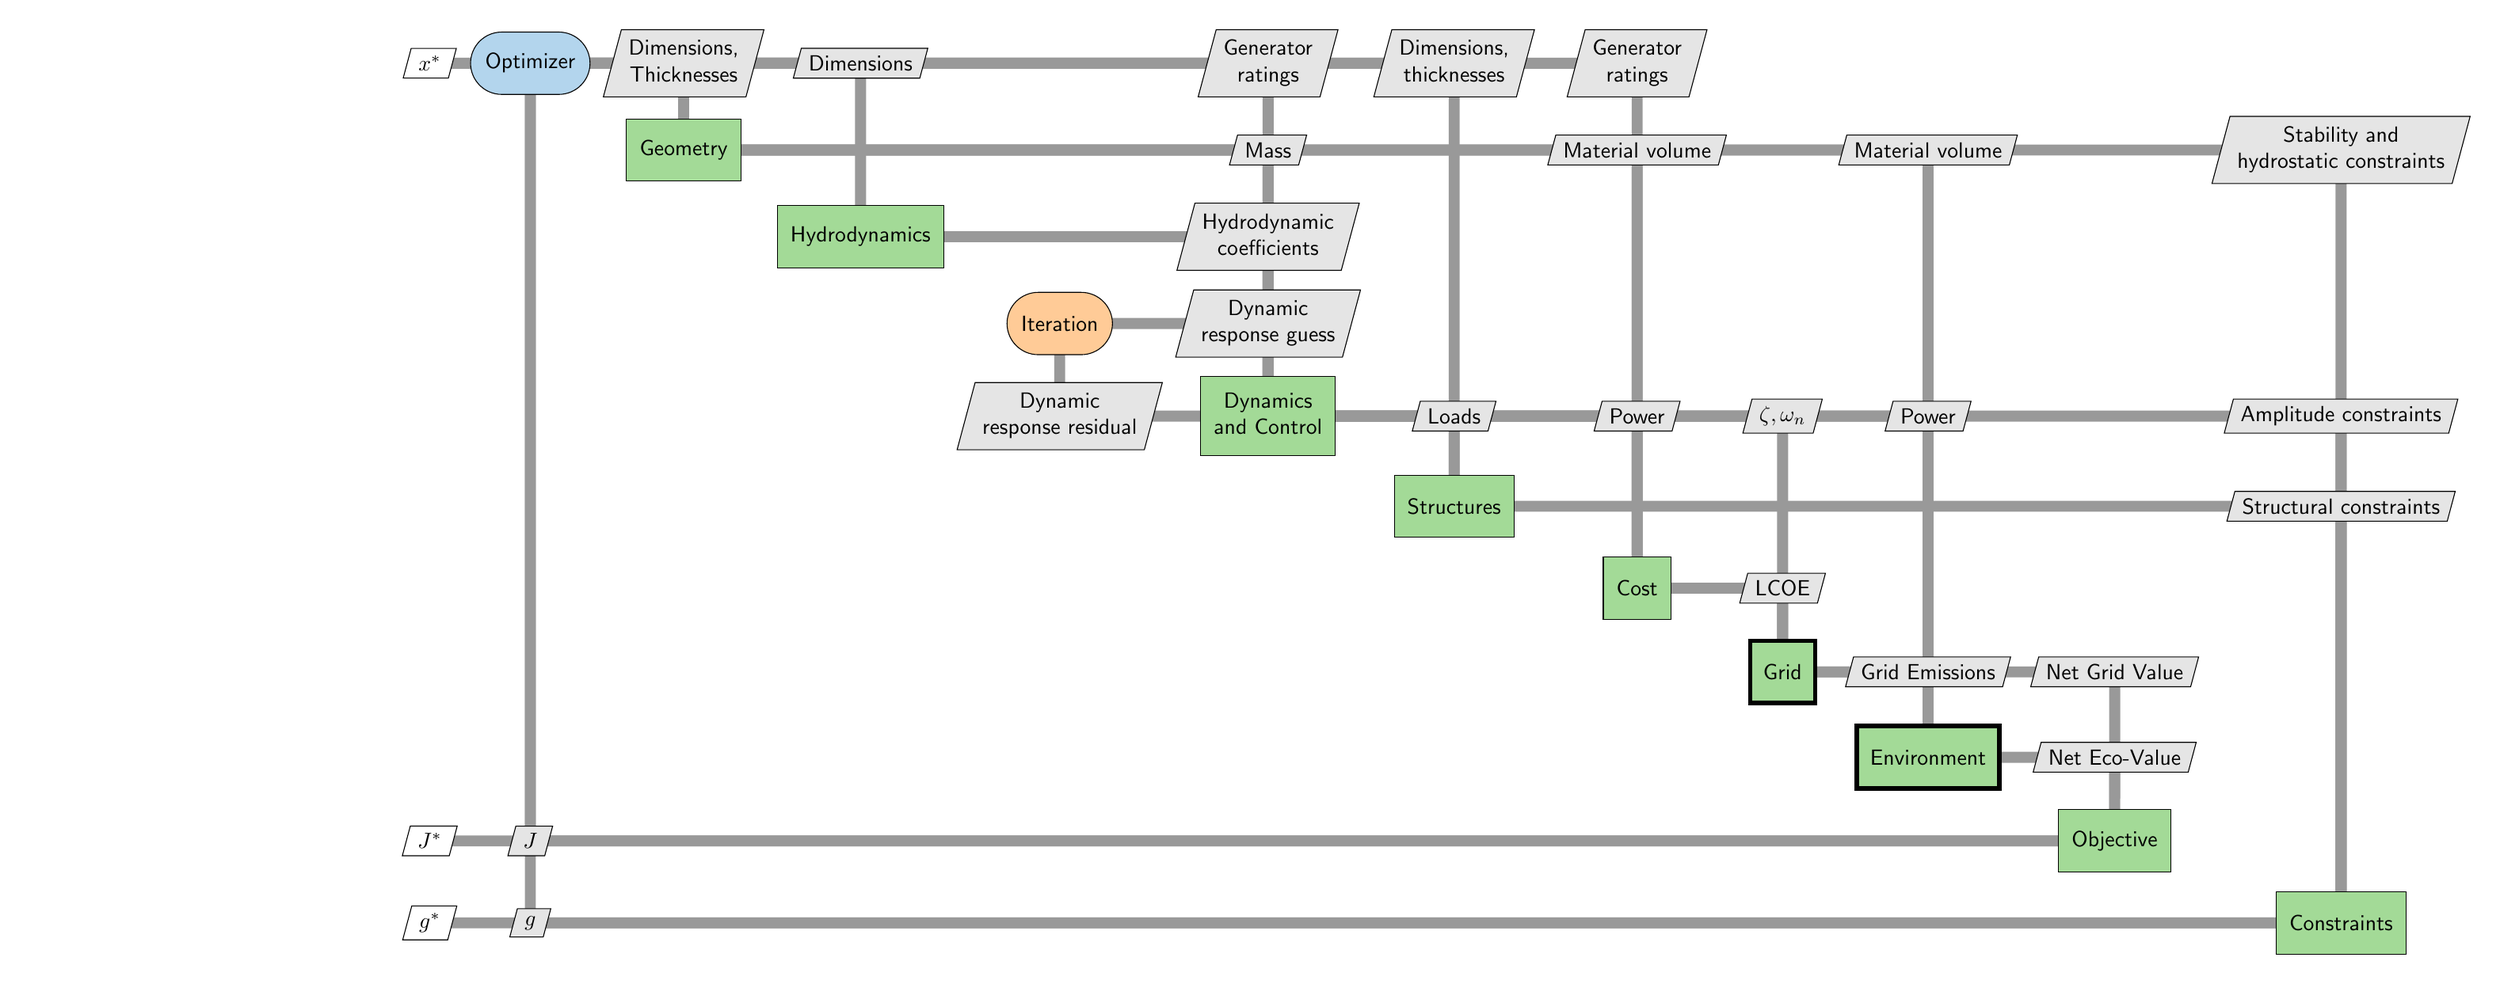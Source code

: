 
%%% Preamble Requirements %%%
% \usepackage{geometry}
% \usepackage{amsfonts}
% \usepackage{amsmath}
% \usepackage{amssymb}
% \usepackage{tikz}

% Optional packages such as sfmath set through python interface
% \usepackage{sfmath}

% \usetikzlibrary{arrows,chains,positioning,scopes,shapes.geometric,shapes.misc,shadows}

%%% End Preamble Requirements %%%

% Define all the styles used to produce XDSMs for MDO

% Tableau 20 color palette, taken from
% https://jrnold.github.io/ggthemes/reference/tableau_color_pal.html
% we use the lighter variants here with 80% opacity
% Blue
\definecolor{red}{HTML}{A0CBE8}
% Orange
\definecolor{orange}{HTML}{FFBE7D}
% Cyan
\definecolor{cyan}{HTML}{86BCB6}
% Green
\definecolor{green}{HTML}{8CD17D}
% Yellow
\definecolor{yellow}{HTML}{F1CE63}
% Salmon
\definecolor{salmon}{HTML}{FF9D9A}

\tikzstyle{every node}=[font=\sffamily,align=center]

\newcommand{\fillOpacity}{80}

% Component shapes
\newcommand{\compShape}{rectangle}
\newcommand{\groupShape}{chamfered rectangle}
\newcommand{\procShape}{rounded rectangle}

% Colors
\newcommand{\explicitColor}{green}
\newcommand{\implicitColor}{salmon}
\newcommand{\optimizationColor}{red} % also used by DOE

% Component types
\tikzstyle{Optimization} = [\procShape,draw,fill=\optimizationColor!\fillOpacity,inner sep=6pt,minimum height=1cm,text badly centered]
\tikzstyle{MDA} = [\procShape,draw,fill=orange!\fillOpacity,inner sep=6pt,minimum height=1cm,text badly centered]
\tikzstyle{DOE} = [\procShape,draw,fill=\optimizationColor!\fillOpacity,inner sep=6pt,minimum height=1cm,text badly centered]
\tikzstyle{SubOptimization} = [\groupShape,draw,fill=\optimizationColor!\fillOpacity,inner sep=6pt,minimum height=1cm,text badly centered]
\tikzstyle{Group} = [\groupShape,draw,fill=\explicitColor!\fillOpacity,inner sep=6pt,minimum height=1cm,text badly centered]
\tikzstyle{ImplicitGroup} = [\groupShape,draw,fill=\implicitColor!\fillOpacity,inner sep=6pt,minimum height=1cm,text badly centered]
\tikzstyle{Function} = [\compShape,draw,fill=\explicitColor!\fillOpacity,inner sep=6pt,minimum height=1cm,text badly centered]
\tikzstyle{OutlineFunction} = [\compShape,draw=black,line width=2pt,fill=\explicitColor!\fillOpacity,inner sep=6pt,minimum height=1cm,text badly centered]
\tikzstyle{ImplicitFunction} = [\compShape,draw,fill=\implicitColor!\fillOpacity,inner sep=6pt,minimum height=1cm,text badly centered]
\tikzstyle{Metamodel} = [\compShape,draw,fill=yellow!\fillOpacity,inner sep=6pt,minimum height=1cm,text badly centered]

%% A simple command to give the repeated structure look for components and data
\tikzstyle{stack} = [double copy shadow={shadow xshift=.75ex, shadow yshift=-.75ex}]
%% A simple command to fade components and data, e.g. demonstrating a sequence of steps in an animation
\tikzstyle{faded} = [draw=black!10,fill=white,text opacity=0.2]

%% Simple fading commands for the lines
\tikzstyle{fadeddata} = [color=black!20]
\tikzstyle{fadedprocess} = [color=black!50]

% Data types
\newcommand{\dataRightAngle}{105}
\newcommand{\dataLeftAngle}{75}

\setlength{\arraycolsep}{0pt} % Becca mod 6/30/25
\tikzstyle{DataInter} = [trapezium,trapezium left angle=\dataLeftAngle,trapezium right angle=\dataRightAngle,draw,fill=black!10]
\tikzstyle{DataIO} = [trapezium,trapezium left angle=\dataLeftAngle,trapezium right angle=\dataRightAngle,draw,fill=white]

% Edges
\tikzstyle{DataLine} = [color=black!40,line width=5pt,line cap=rect]
\tikzstyle{ProcessHV} = [-,line width=1pt,to path={-| (\tikztotarget)}]
\tikzstyle{ProcessHVA} = [->,line width=1pt,to path={-| (\tikztotarget)}]
\tikzstyle{ProcessTip} = [-,line width=1pt]
\tikzstyle{ProcessTipA} = [->, line width=1pt]
\tikzstyle{FadedProcessHV} = [-,line width=1pt,to path={-| (\tikztotarget)},color=black!30]
\tikzstyle{FadedProcessHVA} = [->,line width=1pt,to path={-| (\tikztotarget)},color=black!30]
\tikzstyle{FadedProcessTip} = [-,line width=1pt,color=black!30]
\tikzstyle{FadedProcessTipA} = [->, line width=1pt,color=black!30]

% Matrix options
\tikzstyle{MatrixSetup} = [row sep=3mm, column sep=2mm]

% Declare a background layer for showing node connections
\pgfdeclarelayer{data}
\pgfdeclarelayer{process}
\pgfsetlayers{data,process,main}

% A new command to split the component text over multiple lines

\newcommand{\MultilineComponent}[2]
{
	\begin{minipage}{#1}
	\begin{center}
		#2
	\end{center}
	\end{minipage}
}

\newcommand{\TwolineComponent}[3]
{
	\begin{minipage}{#1}
	\begin{center}
		#2 \linebreak #3
	\end{center}
	\end{minipage}
}

\newcommand{\ThreelineComponent}[4]
{
	\begin{minipage}{#1}
	\begin{center}
		#2 \linebreak #3 \linebreak #4
	\end{center}
	\end{minipage}
}

% A new command to split the component text over multiple columns
\newcommand{\MultiColumnComponent}[5]
{
	\begin{minipage}{#1}
	\begin{center}
	#2 \linebreak #3
	\end{center}
	\begin{minipage}{0.49\textwidth}
	\begin{center}
	#4
	\end{center}
	\end{minipage}
	\begin{minipage}{0.49\textwidth}
	\begin{center}
	#5
	\end{center}
	\end{minipage}
	\end{minipage}
}

\def\arraystretch{1} % Becca 6/29/25 changed this from 1.3 to 1

\begin{tikzpicture}

\matrix[MatrixSetup]{
%Row 0
\node [DataIO] (left_output_opt) {$x^*$};&
\node [Optimization] (opt) {$\text{Optimizer}$};&
\node [DataInter] (opt-geom) {$\begin{array}{c}\text{Dimensions,} \\ \text{Thicknesses}\end{array}$};&
\node [DataInter] (opt-hydro) {$\text{Dimensions}$};&
&
\node [DataInter] (opt-dynam) {$\begin{array}{c}\text{Generator} \\ \text{ratings}\end{array}$};&
\node [DataInter] (opt-struct) {$\begin{array}{c}\text{Dimensions,} \\ \text{thicknesses}\end{array}$};&
\node [DataInter] (opt-cost) {$\begin{array}{c}\text{Generator} \\ \text{ratings}\end{array}$};&
&
&
&
\\
%Row 1
&
&
\node [Function] (geom) {$\text{Geometry}$};&
&
&
\node [DataInter] (geom-dynam) {$\text{Mass}$};&
&
\node [DataInter] (geom-cost) {$\text{Material volume}$};&
&
\node [DataInter] (geom-env) {$\text{Material volume}$};&
&
\node [DataInter] (geom-G) {$\begin{array}{c}\text{Stability and} \\ \text{hydrostatic constraints}\end{array}$};\\
%Row 2
&
&
&
\node [Function] (hydro) {$\text{Hydrodynamics}$};&
&
\node [DataInter] (hydro-dynam) {$\begin{array}{c}\text{Hydrodynamic} \\ \text{coefficients}\end{array}$};&
&
&
&
&
&
\\
%Row 3
&
&
&
&
\node [MDA] (solver) {$\text{Iteration}$};&
\node [DataInter] (solver-dynam) {$\begin{array}{c}\text{Dynamic} \\ \text{response guess}\end{array}$};&
&
&
&
&
&
\\
%Row 4
&
&
&
&
\node [DataInter] (dynam-solver) {$\begin{array}{c}\text{Dynamic} \\ \text{response residual}\end{array}$};&
\node [Function] (dynam) {$\begin{array}{c}\text{Dynamics} \\ \text{and Control}\end{array}$};&
\node [DataInter] (dynam-struct) {$\text{Loads}$};&
\node [DataInter] (dynam-cost) {$\text{Power}$};&
\node [DataInter] (dynam-grid) {$\zeta,\omega_n$};&
\node [DataInter] (dynam-env) {$\text{Power}$};&
&
\node [DataInter] (dynam-G) {$\text{Amplitude constraints}$};\\
%Row 5
&
&
&
&
&
&
\node [Function] (struct) {$\text{Structures}$};&
&
&
&
&
\node [DataInter] (struct-G) {$\text{Structural constraints}$};\\
%Row 6
&
&
&
&
&
&
&
\node [Function] (cost) {$\text{Cost}$};&
\node [DataInter] (cost-grid) {$\text{LCOE}$};&
&
&
\\
%Row 7
&
&
&
&
&
&
&
&
\node [OutlineFunction] (grid) {$\text{Grid}$};&
\node [DataInter] (grid-env) {$\text{Grid Emissions}$};&
\node [DataInter] (grid-F) {$\text{Net Grid Value}$};&
\\
%Row 8
&
&
&
&
&
&
&
&
&
\node [OutlineFunction] (env) {$\text{Environment}$};&
\node [DataInter] (env-F) {$\text{Net Eco-Value}$};&
\\
%Row 9
\node [DataIO] (left_output_F) {$J^*$};&
\node [DataInter] (F-opt) {$J$};&
&
&
&
&
&
&
&
&
\node [Function] (F) {$\text{Objective}$};&
\\
%Row 10
\node [DataIO] (left_output_G) {$g^*$};&
\node [DataInter] (G-opt) {$g$};&
&
&
&
&
&
&
&
&
&
\node [Function] (G) {$\text{Constraints}$};\\
%Row 11
&
&
&
&
&
&
&
&
&
&
&
\\
};

% XDSM process chains


\begin{pgfonlayer}{data}
\path
% Horizontal edges
(opt) edge [DataLine] (opt-geom)
(opt) edge [DataLine] (opt-hydro)
(opt) edge [DataLine] (opt-dynam)
(opt) edge [DataLine] (opt-struct)
(opt) edge [DataLine] (opt-cost)
(solver) edge [DataLine] (solver-dynam)
(dynam) edge [DataLine] (dynam-solver)
(geom) edge [DataLine] (geom-dynam)
(geom) edge [DataLine] (geom-cost)
(geom) edge [DataLine] (geom-env)
(hydro) edge [DataLine] (hydro-dynam)
(dynam) edge [DataLine] (dynam-struct)
(dynam) edge [DataLine] (dynam-cost)
(dynam) edge [DataLine] (dynam-env)
(dynam) edge [DataLine] (dynam-grid)
(cost) edge [DataLine] (cost-grid)
(grid) edge [DataLine] (grid-env)
(geom) edge [DataLine] (geom-G)
(dynam) edge [DataLine] (dynam-G)
(struct) edge [DataLine] (struct-G)
(grid) edge [DataLine] (grid-F)
(env) edge [DataLine] (env-F)
(F) edge [DataLine] (F-opt)
(G) edge [DataLine] (G-opt)
(opt) edge [DataLine] (left_output_opt)
(F) edge [DataLine] (left_output_F)
(G) edge [DataLine] (left_output_G)
% Vertical edges
(opt-geom) edge [DataLine] (geom)
(opt-hydro) edge [DataLine] (hydro)
(opt-dynam) edge [DataLine] (dynam)
(opt-struct) edge [DataLine] (struct)
(opt-cost) edge [DataLine] (cost)
(solver-dynam) edge [DataLine] (dynam)
(dynam-solver) edge [DataLine] (solver)
(geom-dynam) edge [DataLine] (dynam)
(geom-cost) edge [DataLine] (cost)
(geom-env) edge [DataLine] (env)
(hydro-dynam) edge [DataLine] (dynam)
(dynam-struct) edge [DataLine] (struct)
(dynam-cost) edge [DataLine] (cost)
(dynam-env) edge [DataLine] (env)
(dynam-grid) edge [DataLine] (grid)
(cost-grid) edge [DataLine] (grid)
(grid-env) edge [DataLine] (env)
(geom-G) edge [DataLine] (G)
(dynam-G) edge [DataLine] (G)
(struct-G) edge [DataLine] (G)
(grid-F) edge [DataLine] (F)
(env-F) edge [DataLine] (F)
(F-opt) edge [DataLine] (opt)
(G-opt) edge [DataLine] (opt);
\end{pgfonlayer}

\end{tikzpicture}
